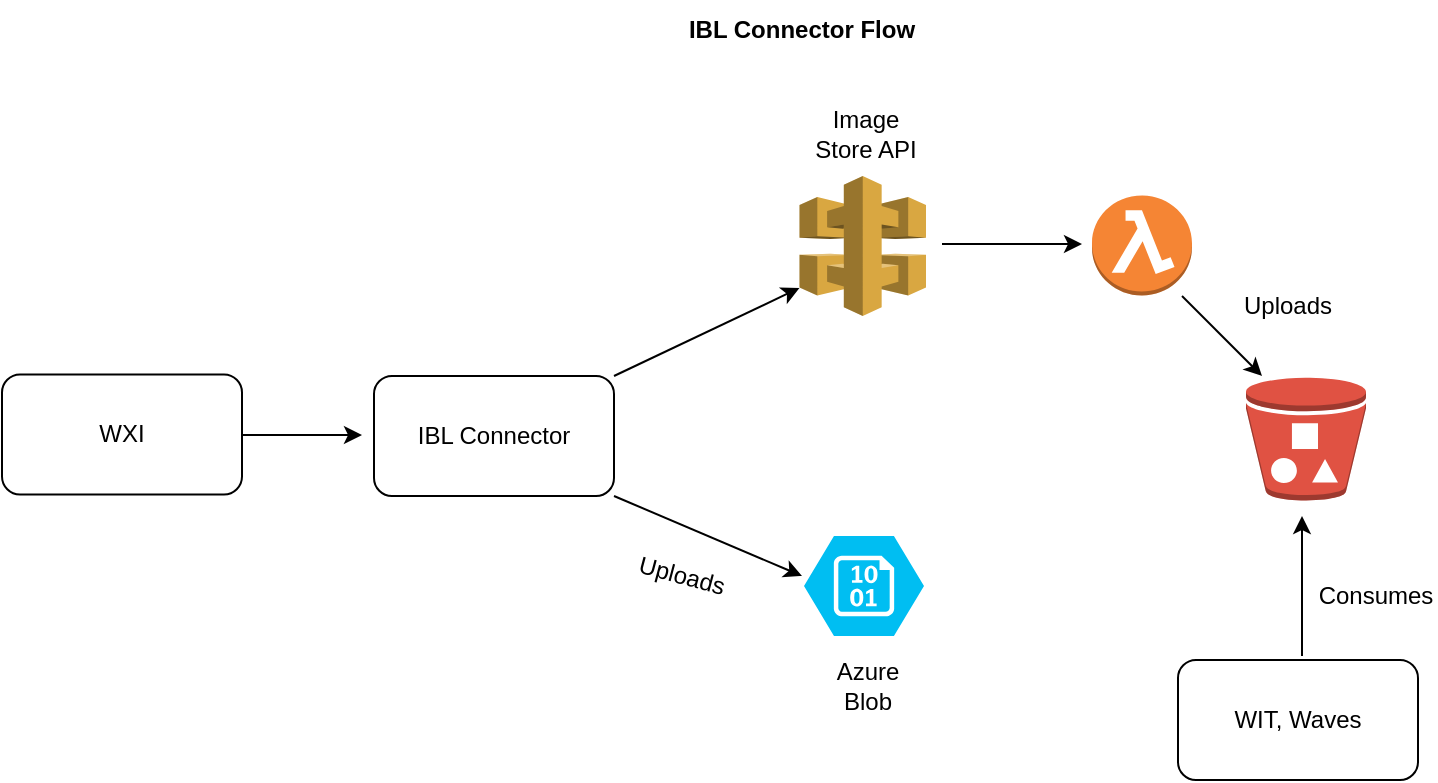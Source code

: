 <mxfile version="26.1.0">
  <diagram name="Page-1" id="2rMgguuTqX8GIYVZ_SOb">
    <mxGraphModel dx="794" dy="458" grid="1" gridSize="10" guides="1" tooltips="1" connect="1" arrows="1" fold="1" page="1" pageScale="1" pageWidth="850" pageHeight="1100" math="0" shadow="0">
      <root>
        <mxCell id="0" />
        <mxCell id="1" parent="0" />
        <mxCell id="MunAFpfychXw3RwTgAuA-1" value="IBL Connector" style="rounded=1;whiteSpace=wrap;html=1;" parent="1" vertex="1">
          <mxGeometry x="216" y="200" width="120" height="60" as="geometry" />
        </mxCell>
        <mxCell id="Ofxtjoh7IaggmlnpS0Dk-1" value="" style="verticalLabelPosition=bottom;html=1;verticalAlign=top;align=center;strokeColor=none;fillColor=#00BEF2;shape=mxgraph.azure.storage_blob;" vertex="1" parent="1">
          <mxGeometry x="431" y="280" width="60" height="50" as="geometry" />
        </mxCell>
        <mxCell id="Ofxtjoh7IaggmlnpS0Dk-3" value="IBL Connector Flow" style="text;html=1;align=center;verticalAlign=middle;whiteSpace=wrap;rounded=0;fontStyle=1" vertex="1" parent="1">
          <mxGeometry x="370" y="12" width="120" height="30" as="geometry" />
        </mxCell>
        <mxCell id="Ofxtjoh7IaggmlnpS0Dk-4" value="" style="outlineConnect=0;dashed=0;verticalLabelPosition=bottom;verticalAlign=top;align=center;html=1;shape=mxgraph.aws3.api_gateway;fillColor=#D9A741;gradientColor=none;" vertex="1" parent="1">
          <mxGeometry x="428.75" y="100" width="63.25" height="70" as="geometry" />
        </mxCell>
        <mxCell id="Ofxtjoh7IaggmlnpS0Dk-5" value="Image Store API" style="text;html=1;align=center;verticalAlign=middle;whiteSpace=wrap;rounded=0;" vertex="1" parent="1">
          <mxGeometry x="431.75" y="64" width="60" height="30" as="geometry" />
        </mxCell>
        <mxCell id="Ofxtjoh7IaggmlnpS0Dk-6" value="Azure Blob" style="text;html=1;align=center;verticalAlign=middle;whiteSpace=wrap;rounded=0;" vertex="1" parent="1">
          <mxGeometry x="433" y="340" width="60" height="30" as="geometry" />
        </mxCell>
        <mxCell id="Ofxtjoh7IaggmlnpS0Dk-7" value="" style="outlineConnect=0;dashed=0;verticalLabelPosition=bottom;verticalAlign=top;align=center;html=1;shape=mxgraph.aws3.bucket_with_objects;fillColor=#E05243;gradientColor=none;" vertex="1" parent="1">
          <mxGeometry x="652" y="200.75" width="60" height="61.5" as="geometry" />
        </mxCell>
        <mxCell id="Ofxtjoh7IaggmlnpS0Dk-8" value="" style="outlineConnect=0;dashed=0;verticalLabelPosition=bottom;verticalAlign=top;align=center;html=1;shape=mxgraph.aws3.lambda_function;fillColor=#F58534;gradientColor=none;" vertex="1" parent="1">
          <mxGeometry x="575" y="109.75" width="50" height="50" as="geometry" />
        </mxCell>
        <mxCell id="Ofxtjoh7IaggmlnpS0Dk-9" value="WXI" style="rounded=1;whiteSpace=wrap;html=1;" vertex="1" parent="1">
          <mxGeometry x="30" y="199.25" width="120" height="60" as="geometry" />
        </mxCell>
        <mxCell id="Ofxtjoh7IaggmlnpS0Dk-10" value="" style="endArrow=classic;html=1;rounded=0;" edge="1" parent="1">
          <mxGeometry width="50" height="50" relative="1" as="geometry">
            <mxPoint x="150" y="229.5" as="sourcePoint" />
            <mxPoint x="210" y="229.5" as="targetPoint" />
          </mxGeometry>
        </mxCell>
        <mxCell id="Ofxtjoh7IaggmlnpS0Dk-11" value="" style="endArrow=classic;html=1;rounded=0;exitX=1;exitY=1;exitDx=0;exitDy=0;" edge="1" parent="1" source="MunAFpfychXw3RwTgAuA-1">
          <mxGeometry width="50" height="50" relative="1" as="geometry">
            <mxPoint x="380" y="270" as="sourcePoint" />
            <mxPoint x="430" y="300" as="targetPoint" />
          </mxGeometry>
        </mxCell>
        <mxCell id="Ofxtjoh7IaggmlnpS0Dk-12" value="" style="endArrow=classic;html=1;rounded=0;exitX=1;exitY=0;exitDx=0;exitDy=0;entryX=0;entryY=0.8;entryDx=0;entryDy=0;entryPerimeter=0;" edge="1" parent="1" source="MunAFpfychXw3RwTgAuA-1" target="Ofxtjoh7IaggmlnpS0Dk-4">
          <mxGeometry width="50" height="50" relative="1" as="geometry">
            <mxPoint x="350" y="199.25" as="sourcePoint" />
            <mxPoint x="400" y="149.25" as="targetPoint" />
          </mxGeometry>
        </mxCell>
        <mxCell id="Ofxtjoh7IaggmlnpS0Dk-13" value="" style="endArrow=classic;html=1;rounded=0;" edge="1" parent="1">
          <mxGeometry width="50" height="50" relative="1" as="geometry">
            <mxPoint x="500" y="134" as="sourcePoint" />
            <mxPoint x="570" y="134" as="targetPoint" />
          </mxGeometry>
        </mxCell>
        <mxCell id="Ofxtjoh7IaggmlnpS0Dk-14" value="" style="endArrow=classic;html=1;rounded=0;" edge="1" parent="1">
          <mxGeometry width="50" height="50" relative="1" as="geometry">
            <mxPoint x="620" y="160" as="sourcePoint" />
            <mxPoint x="660" y="200" as="targetPoint" />
          </mxGeometry>
        </mxCell>
        <mxCell id="Ofxtjoh7IaggmlnpS0Dk-15" value="WIT, Waves" style="rounded=1;whiteSpace=wrap;html=1;" vertex="1" parent="1">
          <mxGeometry x="618" y="342" width="120" height="60" as="geometry" />
        </mxCell>
        <mxCell id="Ofxtjoh7IaggmlnpS0Dk-16" value="" style="endArrow=classic;html=1;rounded=0;" edge="1" parent="1">
          <mxGeometry width="50" height="50" relative="1" as="geometry">
            <mxPoint x="680" y="340" as="sourcePoint" />
            <mxPoint x="680" y="270" as="targetPoint" />
          </mxGeometry>
        </mxCell>
        <mxCell id="Ofxtjoh7IaggmlnpS0Dk-17" value="Consumes" style="text;html=1;align=center;verticalAlign=middle;whiteSpace=wrap;rounded=0;" vertex="1" parent="1">
          <mxGeometry x="687" y="295" width="60" height="30" as="geometry" />
        </mxCell>
        <mxCell id="Ofxtjoh7IaggmlnpS0Dk-18" value="Uploads" style="text;html=1;align=center;verticalAlign=middle;whiteSpace=wrap;rounded=0;rotation=15;" vertex="1" parent="1">
          <mxGeometry x="340" y="285" width="60" height="30" as="geometry" />
        </mxCell>
        <mxCell id="Ofxtjoh7IaggmlnpS0Dk-19" value="Uploads" style="text;html=1;align=center;verticalAlign=middle;whiteSpace=wrap;rounded=0;rotation=0;" vertex="1" parent="1">
          <mxGeometry x="642.86" y="150.253" width="60" height="30" as="geometry" />
        </mxCell>
      </root>
    </mxGraphModel>
  </diagram>
</mxfile>
